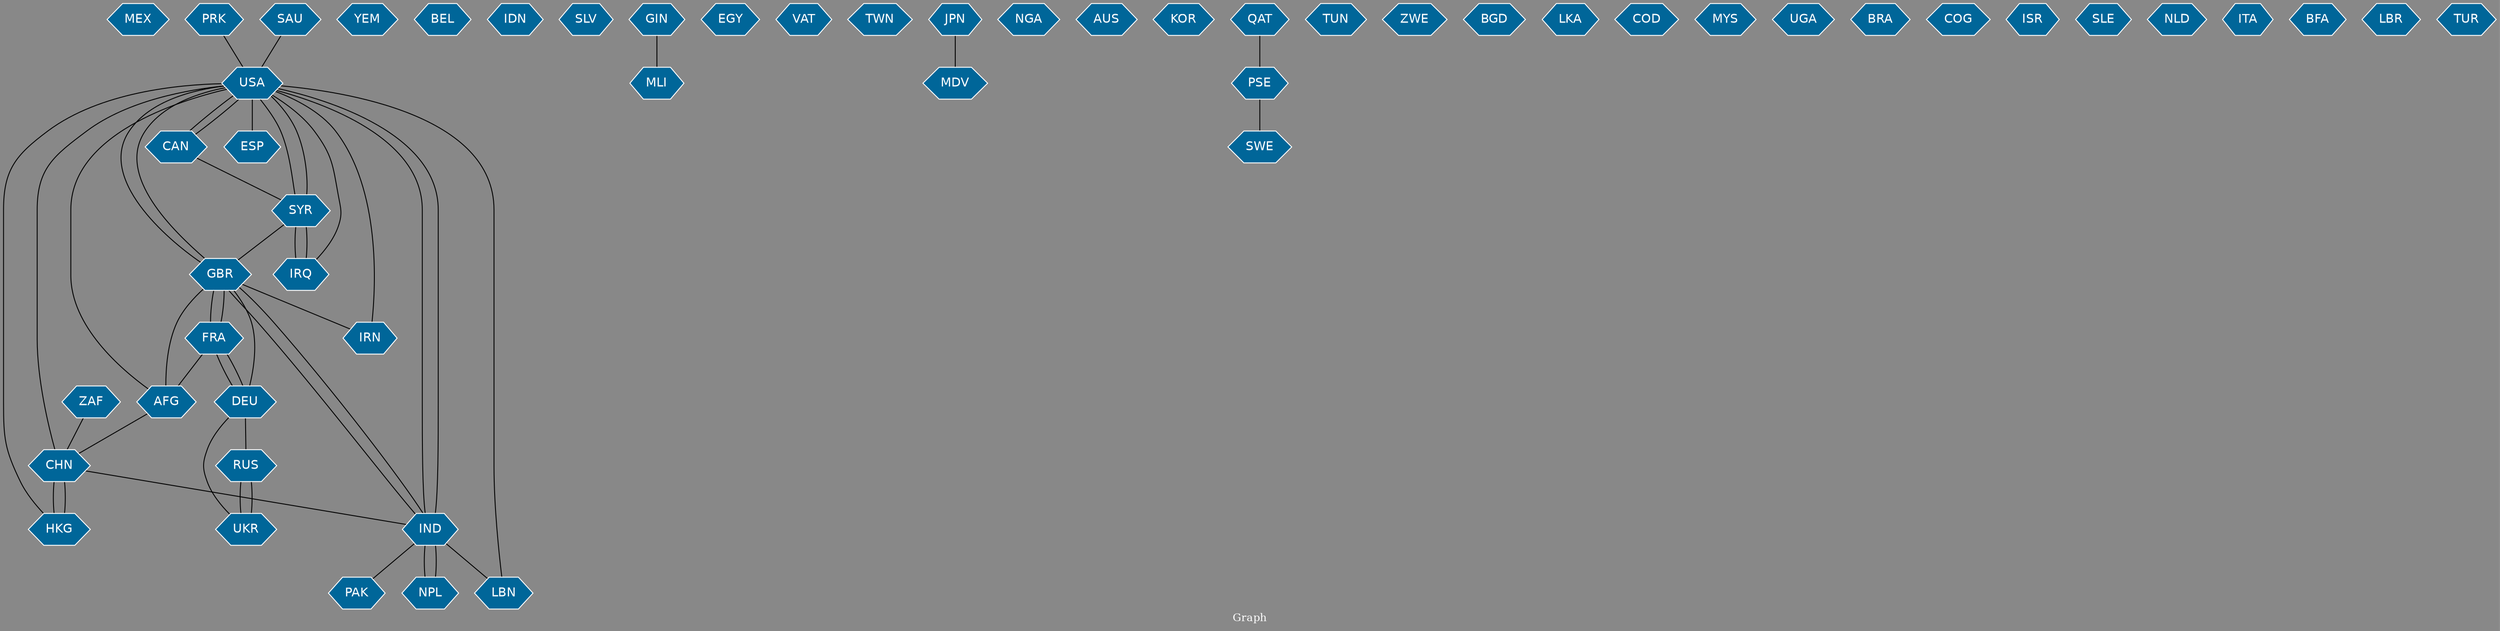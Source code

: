 // Countries together in item graph
graph {
	graph [bgcolor="#888888" fontcolor=white fontsize=12 label="Graph" outputorder=edgesfirst overlap=prism]
	node [color=white fillcolor="#006699" fontcolor=white fontname=Helvetica shape=hexagon style=filled]
	edge [arrowhead=open color=black fontcolor=white fontname=Courier fontsize=12]
		MEX [label=MEX]
		PRK [label=PRK]
		CHN [label=CHN]
		HKG [label=HKG]
		RUS [label=RUS]
		USA [label=USA]
		SYR [label=SYR]
		YEM [label=YEM]
		BEL [label=BEL]
		NPL [label=NPL]
		IND [label=IND]
		AFG [label=AFG]
		ESP [label=ESP]
		IDN [label=IDN]
		SLV [label=SLV]
		GBR [label=GBR]
		PAK [label=PAK]
		CAN [label=CAN]
		IRN [label=IRN]
		MLI [label=MLI]
		EGY [label=EGY]
		UKR [label=UKR]
		DEU [label=DEU]
		IRQ [label=IRQ]
		FRA [label=FRA]
		VAT [label=VAT]
		TWN [label=TWN]
		JPN [label=JPN]
		NGA [label=NGA]
		AUS [label=AUS]
		KOR [label=KOR]
		SAU [label=SAU]
		QAT [label=QAT]
		PSE [label=PSE]
		TUN [label=TUN]
		ZWE [label=ZWE]
		BGD [label=BGD]
		LKA [label=LKA]
		COD [label=COD]
		MYS [label=MYS]
		UGA [label=UGA]
		BRA [label=BRA]
		LBN [label=LBN]
		ZAF [label=ZAF]
		COG [label=COG]
		ISR [label=ISR]
		MDV [label=MDV]
		SLE [label=SLE]
		SWE [label=SWE]
		NLD [label=NLD]
		GIN [label=GIN]
		ITA [label=ITA]
		BFA [label=BFA]
		LBR [label=LBR]
		TUR [label=TUR]
			HKG -- USA [weight=1]
			PSE -- SWE [weight=1]
			NPL -- IND [weight=1]
			SYR -- USA [weight=2]
			UKR -- DEU [weight=1]
			USA -- AFG [weight=1]
			UKR -- RUS [weight=1]
			IND -- PAK [weight=1]
			FRA -- GBR [weight=2]
			USA -- CAN [weight=2]
			CHN -- USA [weight=3]
			AFG -- CHN [weight=1]
			CAN -- USA [weight=2]
			DEU -- FRA [weight=1]
			IRQ -- USA [weight=1]
			IND -- LBN [weight=1]
			GBR -- IRN [weight=1]
			SYR -- IRQ [weight=1]
			IND -- USA [weight=4]
			CHN -- IND [weight=1]
			GBR -- AFG [weight=1]
			QAT -- PSE [weight=1]
			USA -- IND [weight=2]
			DEU -- RUS [weight=1]
			JPN -- MDV [weight=1]
			DEU -- GBR [weight=2]
			IND -- GBR [weight=1]
			ZAF -- CHN [weight=1]
			GIN -- MLI [weight=1]
			GBR -- IND [weight=2]
			USA -- IRN [weight=1]
			USA -- LBN [weight=1]
			RUS -- UKR [weight=1]
			IRQ -- SYR [weight=3]
			HKG -- CHN [weight=1]
			CAN -- SYR [weight=1]
			USA -- SYR [weight=1]
			USA -- ESP [weight=1]
			FRA -- AFG [weight=1]
			SYR -- GBR [weight=1]
			PRK -- USA [weight=1]
			USA -- GBR [weight=1]
			FRA -- DEU [weight=1]
			GBR -- USA [weight=2]
			GBR -- FRA [weight=1]
			IND -- NPL [weight=4]
			CHN -- HKG [weight=4]
			SAU -- USA [weight=1]
}